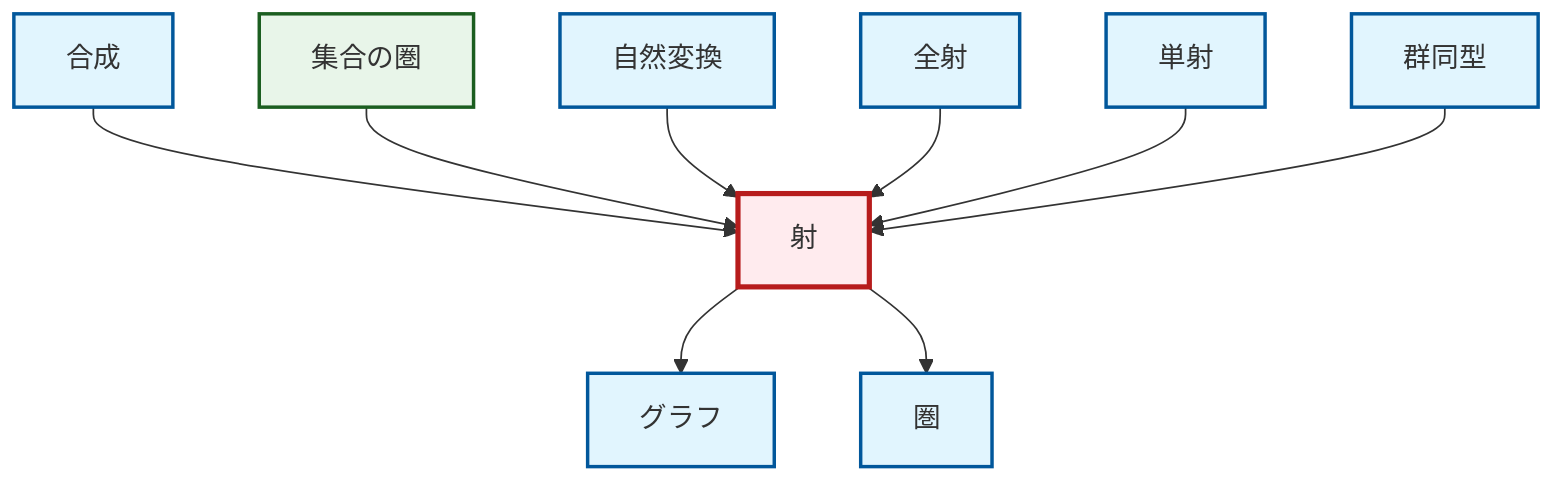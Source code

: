 graph TD
    classDef definition fill:#e1f5fe,stroke:#01579b,stroke-width:2px
    classDef theorem fill:#f3e5f5,stroke:#4a148c,stroke-width:2px
    classDef axiom fill:#fff3e0,stroke:#e65100,stroke-width:2px
    classDef example fill:#e8f5e9,stroke:#1b5e20,stroke-width:2px
    classDef current fill:#ffebee,stroke:#b71c1c,stroke-width:3px
    ex-set-category["集合の圏"]:::example
    def-category["圏"]:::definition
    def-isomorphism["群同型"]:::definition
    def-natural-transformation["自然変換"]:::definition
    def-monomorphism["単射"]:::definition
    def-morphism["射"]:::definition
    def-graph["グラフ"]:::definition
    def-composition["合成"]:::definition
    def-epimorphism["全射"]:::definition
    def-composition --> def-morphism
    ex-set-category --> def-morphism
    def-natural-transformation --> def-morphism
    def-epimorphism --> def-morphism
    def-morphism --> def-graph
    def-morphism --> def-category
    def-monomorphism --> def-morphism
    def-isomorphism --> def-morphism
    class def-morphism current